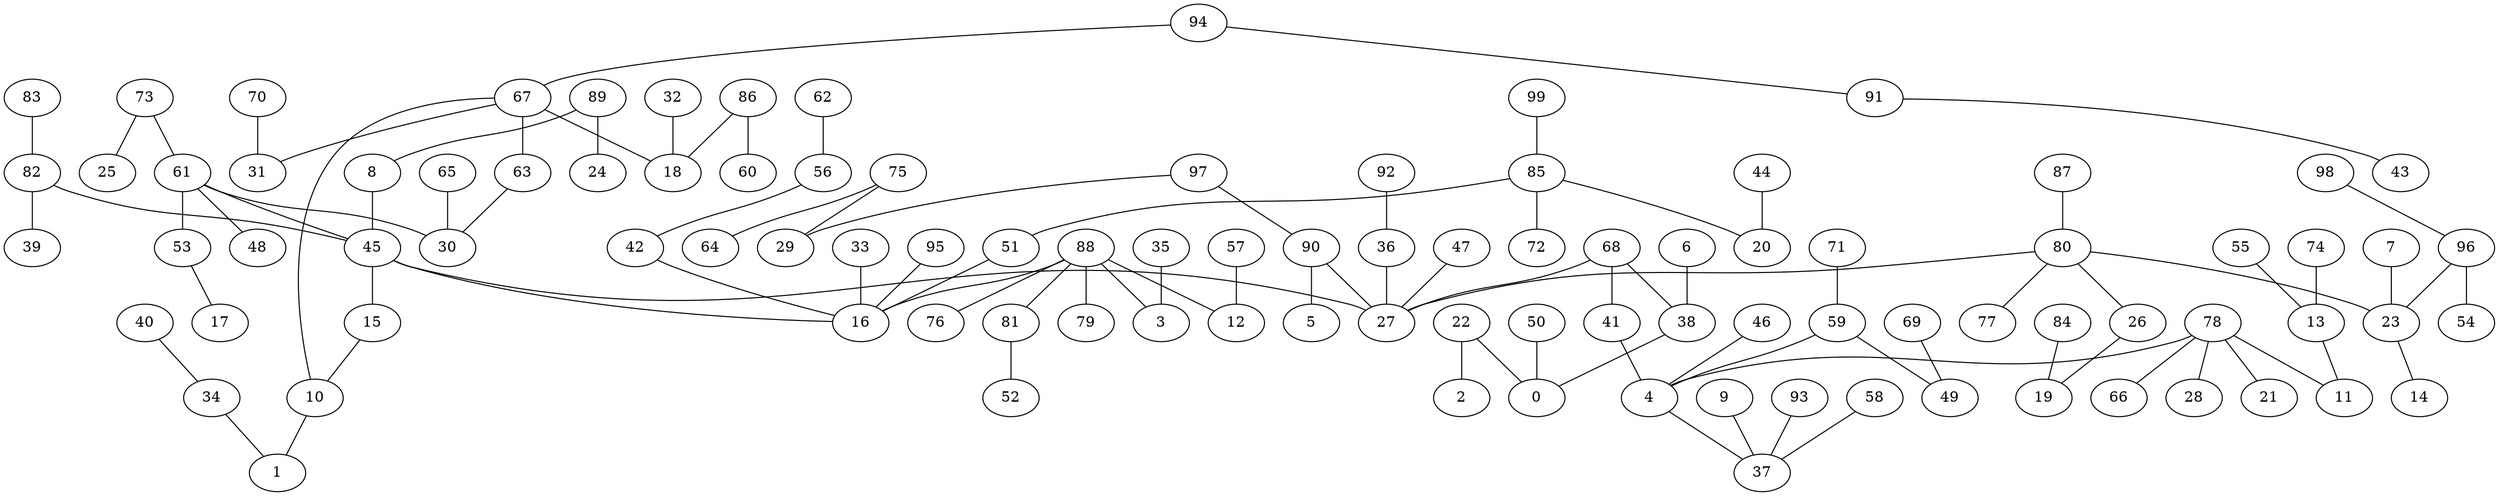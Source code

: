 digraph GG_graph {

subgraph G_graph {
edge [color = black]
"40" -> "34" [dir = none]
"71" -> "59" [dir = none]
"56" -> "42" [dir = none]
"75" -> "64" [dir = none]
"75" -> "29" [dir = none]
"42" -> "16" [dir = none]
"91" -> "43" [dir = none]
"98" -> "96" [dir = none]
"99" -> "85" [dir = none]
"97" -> "29" [dir = none]
"97" -> "90" [dir = none]
"53" -> "17" [dir = none]
"83" -> "82" [dir = none]
"35" -> "3" [dir = none]
"8" -> "45" [dir = none]
"78" -> "66" [dir = none]
"78" -> "28" [dir = none]
"78" -> "21" [dir = none]
"78" -> "11" [dir = none]
"78" -> "4" [dir = none]
"36" -> "27" [dir = none]
"82" -> "39" [dir = none]
"82" -> "45" [dir = none]
"89" -> "24" [dir = none]
"89" -> "8" [dir = none]
"47" -> "27" [dir = none]
"96" -> "54" [dir = none]
"96" -> "23" [dir = none]
"94" -> "91" [dir = none]
"94" -> "67" [dir = none]
"50" -> "0" [dir = none]
"67" -> "31" [dir = none]
"67" -> "18" [dir = none]
"67" -> "10" [dir = none]
"67" -> "63" [dir = none]
"59" -> "49" [dir = none]
"59" -> "4" [dir = none]
"92" -> "36" [dir = none]
"46" -> "4" [dir = none]
"34" -> "1" [dir = none]
"26" -> "19" [dir = none]
"68" -> "38" [dir = none]
"68" -> "41" [dir = none]
"68" -> "27" [dir = none]
"51" -> "16" [dir = none]
"55" -> "13" [dir = none]
"62" -> "56" [dir = none]
"32" -> "18" [dir = none]
"38" -> "0" [dir = none]
"61" -> "48" [dir = none]
"61" -> "53" [dir = none]
"61" -> "30" [dir = none]
"61" -> "45" [dir = none]
"80" -> "77" [dir = none]
"80" -> "26" [dir = none]
"80" -> "23" [dir = none]
"80" -> "27" [dir = none]
"41" -> "4" [dir = none]
"7" -> "23" [dir = none]
"65" -> "30" [dir = none]
"73" -> "25" [dir = none]
"73" -> "61" [dir = none]
"23" -> "14" [dir = none]
"88" -> "81" [dir = none]
"88" -> "3" [dir = none]
"88" -> "79" [dir = none]
"88" -> "12" [dir = none]
"88" -> "76" [dir = none]
"88" -> "16" [dir = none]
"4" -> "37" [dir = none]
"63" -> "30" [dir = none]
"95" -> "16" [dir = none]
"69" -> "49" [dir = none]
"81" -> "52" [dir = none]
"70" -> "31" [dir = none]
"74" -> "13" [dir = none]
"13" -> "11" [dir = none]
"9" -> "37" [dir = none]
"93" -> "37" [dir = none]
"44" -> "20" [dir = none]
"10" -> "1" [dir = none]
"86" -> "60" [dir = none]
"86" -> "18" [dir = none]
"87" -> "80" [dir = none]
"58" -> "37" [dir = none]
"84" -> "19" [dir = none]
"85" -> "20" [dir = none]
"85" -> "72" [dir = none]
"85" -> "51" [dir = none]
"22" -> "2" [dir = none]
"22" -> "0" [dir = none]
"57" -> "12" [dir = none]
"45" -> "15" [dir = none]
"45" -> "16" [dir = none]
"45" -> "27" [dir = none]
"6" -> "38" [dir = none]
"33" -> "16" [dir = none]
"90" -> "5" [dir = none]
"90" -> "27" [dir = none]
"15" -> "10" [dir = none]
}

}
